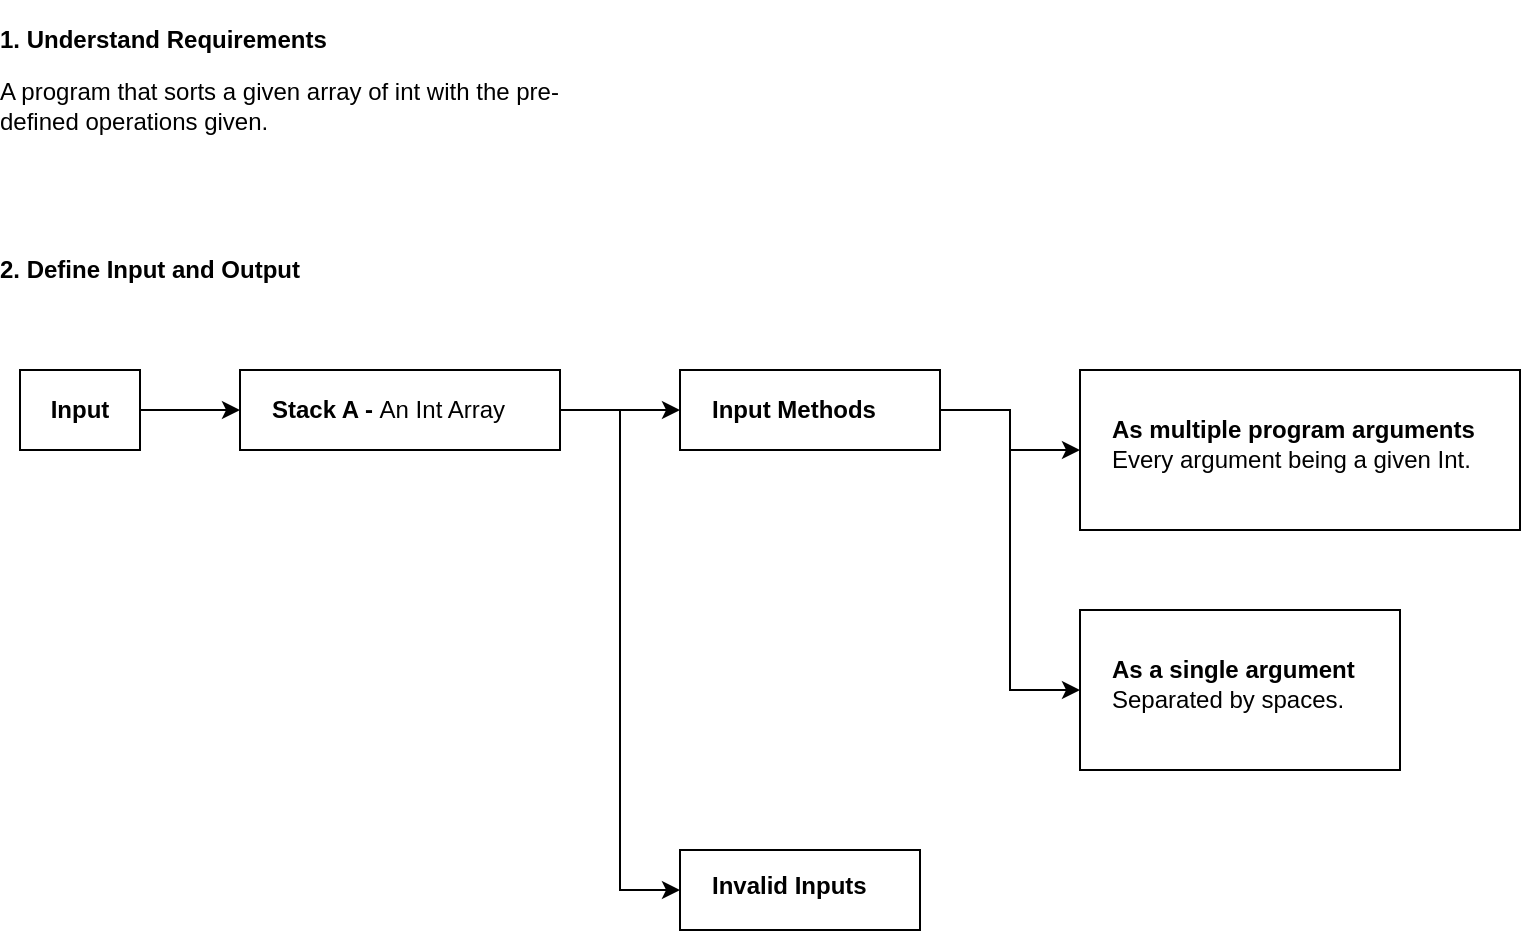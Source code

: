 <mxfile version="24.8.6">
  <diagram name="Order of Processes" id="JXVjJIkiIPtWO8jmsHFb">
    <mxGraphModel dx="1687" dy="888" grid="1" gridSize="10" guides="1" tooltips="1" connect="1" arrows="1" fold="1" page="1" pageScale="1" pageWidth="827" pageHeight="1169" math="0" shadow="0">
      <root>
        <mxCell id="0" />
        <mxCell id="1" parent="0" />
        <mxCell id="U82ijriC3R9If_HyH0R4-53" style="edgeStyle=orthogonalEdgeStyle;rounded=0;orthogonalLoop=1;jettySize=auto;html=1;" edge="1" parent="1" source="U82ijriC3R9If_HyH0R4-15" target="U82ijriC3R9If_HyH0R4-17">
          <mxGeometry relative="1" as="geometry" />
        </mxCell>
        <mxCell id="U82ijriC3R9If_HyH0R4-54" style="edgeStyle=orthogonalEdgeStyle;rounded=0;orthogonalLoop=1;jettySize=auto;html=1;entryX=0;entryY=0.5;entryDx=0;entryDy=0;" edge="1" parent="1" source="U82ijriC3R9If_HyH0R4-15" target="U82ijriC3R9If_HyH0R4-24">
          <mxGeometry relative="1" as="geometry" />
        </mxCell>
        <mxCell id="U82ijriC3R9If_HyH0R4-15" value="&lt;p style=&quot;font-size: 12px;&quot;&gt;&lt;b style=&quot;font-size: 12px;&quot;&gt;Stack A - &lt;/b&gt;An Int Array&lt;/p&gt;" style="rounded=0;whiteSpace=wrap;html=1;align=left;spacing=16;fontSize=12;" vertex="1" parent="1">
          <mxGeometry x="160" y="200" width="160" height="40" as="geometry" />
        </mxCell>
        <mxCell id="U82ijriC3R9If_HyH0R4-7" value="&lt;p style=&quot;font-size: 12px;&quot;&gt;&lt;font style=&quot;font-size: 12px;&quot;&gt;&lt;b style=&quot;font-size: 12px;&quot;&gt;1. Understand Requirements&lt;/b&gt;&lt;/font&gt;&lt;/p&gt;&lt;div style=&quot;font-size: 12px;&quot; align=&quot;left&quot;&gt;&lt;p style=&quot;font-size: 12px;&quot;&gt;&lt;font style=&quot;font-size: 12px;&quot;&gt;A program that sorts a given array of int with the pre-defined operations given.&lt;br style=&quot;font-size: 12px;&quot;&gt;&lt;/font&gt;&lt;/p&gt;&lt;/div&gt;" style="text;html=1;align=left;verticalAlign=middle;whiteSpace=wrap;rounded=0;spacing=0;fontSize=12;" vertex="1" parent="1">
          <mxGeometry x="40" y="20" width="290" height="70" as="geometry" />
        </mxCell>
        <mxCell id="U82ijriC3R9If_HyH0R4-8" value="&lt;div style=&quot;font-size: 12px;&quot;&gt;&lt;font style=&quot;font-size: 12px;&quot;&gt;&lt;b style=&quot;font-size: 12px;&quot;&gt;2. Define Input and Output&lt;br style=&quot;font-size: 12px;&quot;&gt;&lt;/b&gt;&lt;/font&gt;&lt;/div&gt;" style="text;html=1;align=left;verticalAlign=middle;whiteSpace=wrap;rounded=0;spacing=0;fontSize=12;" vertex="1" parent="1">
          <mxGeometry x="40" y="140" width="230" height="20" as="geometry" />
        </mxCell>
        <mxCell id="U82ijriC3R9If_HyH0R4-10" style="edgeStyle=orthogonalEdgeStyle;rounded=0;orthogonalLoop=1;jettySize=auto;html=1;exitX=0.5;exitY=1;exitDx=0;exitDy=0;fontSize=12;" edge="1" parent="1">
          <mxGeometry relative="1" as="geometry">
            <mxPoint x="75" y="217.5" as="sourcePoint" />
            <mxPoint x="75" y="217.5" as="targetPoint" />
          </mxGeometry>
        </mxCell>
        <mxCell id="U82ijriC3R9If_HyH0R4-51" style="edgeStyle=orthogonalEdgeStyle;rounded=0;orthogonalLoop=1;jettySize=auto;html=1;exitX=1;exitY=0.5;exitDx=0;exitDy=0;entryX=0;entryY=0.5;entryDx=0;entryDy=0;" edge="1" parent="1" source="U82ijriC3R9If_HyH0R4-14" target="U82ijriC3R9If_HyH0R4-15">
          <mxGeometry relative="1" as="geometry" />
        </mxCell>
        <mxCell id="U82ijriC3R9If_HyH0R4-14" value="&lt;p style=&quot;font-size: 12px;&quot;&gt;&lt;b style=&quot;font-size: 12px;&quot;&gt;Input&lt;br style=&quot;font-size: 12px;&quot;&gt;&lt;/b&gt;&lt;/p&gt;" style="rounded=0;whiteSpace=wrap;html=1;fontSize=12;" vertex="1" parent="1">
          <mxGeometry x="50" y="200" width="60" height="40" as="geometry" />
        </mxCell>
        <mxCell id="U82ijriC3R9If_HyH0R4-21" style="edgeStyle=orthogonalEdgeStyle;rounded=0;orthogonalLoop=1;jettySize=auto;html=1;entryX=0;entryY=0.5;entryDx=0;entryDy=0;fontSize=12;exitX=1;exitY=0.5;exitDx=0;exitDy=0;" edge="1" parent="1" source="U82ijriC3R9If_HyH0R4-17" target="U82ijriC3R9If_HyH0R4-20">
          <mxGeometry relative="1" as="geometry">
            <mxPoint x="410" y="207.5" as="sourcePoint" />
          </mxGeometry>
        </mxCell>
        <mxCell id="U82ijriC3R9If_HyH0R4-23" style="edgeStyle=orthogonalEdgeStyle;rounded=0;orthogonalLoop=1;jettySize=auto;html=1;exitX=1;exitY=0.5;exitDx=0;exitDy=0;entryX=0;entryY=0.5;entryDx=0;entryDy=0;fontSize=12;" edge="1" parent="1" source="U82ijriC3R9If_HyH0R4-17" target="U82ijriC3R9If_HyH0R4-22">
          <mxGeometry relative="1" as="geometry">
            <mxPoint x="410" y="207.5" as="sourcePoint" />
          </mxGeometry>
        </mxCell>
        <mxCell id="U82ijriC3R9If_HyH0R4-17" value="&lt;p style=&quot;font-size: 12px;&quot;&gt;&lt;b style=&quot;font-size: 12px;&quot;&gt;Input Methods&lt;/b&gt;&lt;br style=&quot;font-size: 12px;&quot;&gt;&lt;/p&gt;" style="rounded=0;whiteSpace=wrap;html=1;align=left;spacing=16;fontSize=12;" vertex="1" parent="1">
          <mxGeometry x="380" y="200" width="130" height="40" as="geometry" />
        </mxCell>
        <mxCell id="U82ijriC3R9If_HyH0R4-20" value="&lt;div style=&quot;font-size: 12px;&quot;&gt;&lt;b style=&quot;font-size: 12px;&quot;&gt;&lt;font style=&quot;font-size: 12px;&quot;&gt;As multiple program arguments&lt;/font&gt;&lt;br style=&quot;font-size: 12px;&quot;&gt;&lt;/b&gt;&lt;/div&gt;&lt;div style=&quot;font-size: 12px;&quot;&gt;Every argument being a given Int.&lt;br style=&quot;font-size: 12px;&quot;&gt;&lt;/div&gt;" style="rounded=0;whiteSpace=wrap;html=1;align=left;spacing=16;spacingTop=-6;fontSize=12;" vertex="1" parent="1">
          <mxGeometry x="580" y="200" width="220" height="80" as="geometry" />
        </mxCell>
        <mxCell id="U82ijriC3R9If_HyH0R4-22" value="&lt;div style=&quot;font-size: 12px;&quot;&gt;&lt;b style=&quot;font-size: 12px;&quot;&gt;&lt;font style=&quot;font-size: 12px;&quot;&gt;As a single argument&lt;/font&gt;&lt;br style=&quot;font-size: 12px;&quot;&gt;&lt;/b&gt;&lt;/div&gt;&lt;div style=&quot;font-size: 12px;&quot;&gt;Separated by spaces.&lt;br style=&quot;font-size: 12px;&quot;&gt;&lt;/div&gt;" style="rounded=0;whiteSpace=wrap;html=1;align=left;spacing=16;spacingTop=-6;fontSize=12;" vertex="1" parent="1">
          <mxGeometry x="580" y="320" width="160" height="80" as="geometry" />
        </mxCell>
        <mxCell id="U82ijriC3R9If_HyH0R4-24" value="&lt;b style=&quot;font-size: 12px;&quot;&gt;&lt;font style=&quot;font-size: 12px;&quot;&gt;Invalid Inputs&lt;/font&gt;&lt;/b&gt;" style="rounded=0;whiteSpace=wrap;html=1;align=left;spacing=16;spacingTop=-5;fontSize=12;" vertex="1" parent="1">
          <mxGeometry x="380" y="440" width="120" height="40" as="geometry" />
        </mxCell>
      </root>
    </mxGraphModel>
  </diagram>
</mxfile>
